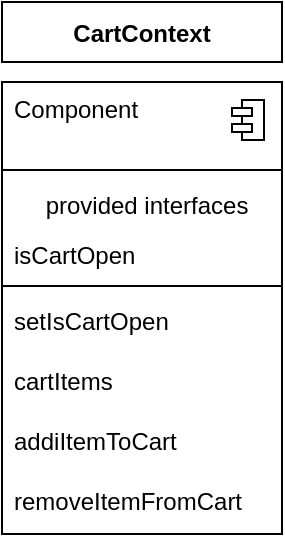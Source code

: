 <mxfile>
    <diagram id="-blMQUfOScZWxX7mcpmo" name="Page-1">
        <mxGraphModel dx="291" dy="430" grid="1" gridSize="10" guides="1" tooltips="1" connect="1" arrows="1" fold="1" page="1" pageScale="1" pageWidth="850" pageHeight="1100" math="0" shadow="0">
            <root>
                <mxCell id="0"/>
                <mxCell id="1" parent="0"/>
                <mxCell id="2" value="" style="fontStyle=1;align=center;verticalAlign=top;childLayout=stackLayout;horizontal=1;horizontalStack=0;resizeParent=1;resizeParentMax=0;resizeLast=0;marginBottom=0;" vertex="1" parent="1">
                    <mxGeometry x="160" y="120" width="140" height="226" as="geometry"/>
                </mxCell>
                <mxCell id="3" value="Component" style="html=1;align=left;spacingLeft=4;verticalAlign=top;strokeColor=none;fillColor=none;" vertex="1" parent="2">
                    <mxGeometry width="140" height="40" as="geometry"/>
                </mxCell>
                <mxCell id="4" value="" style="shape=module;jettyWidth=10;jettyHeight=4;" vertex="1" parent="3">
                    <mxGeometry x="1" width="16" height="20" relative="1" as="geometry">
                        <mxPoint x="-25" y="9" as="offset"/>
                    </mxGeometry>
                </mxCell>
                <mxCell id="5" value="" style="line;strokeWidth=1;fillColor=none;align=left;verticalAlign=middle;spacingTop=-1;spacingLeft=3;spacingRight=3;rotatable=0;labelPosition=right;points=[];portConstraint=eastwest;" vertex="1" parent="2">
                    <mxGeometry y="40" width="140" height="8" as="geometry"/>
                </mxCell>
                <mxCell id="6" value="provided interfaces" style="html=1;align=center;spacingLeft=4;verticalAlign=top;strokeColor=none;fillColor=none;" vertex="1" parent="2">
                    <mxGeometry y="48" width="140" height="25" as="geometry"/>
                </mxCell>
                <mxCell id="7" value="isCartOpen" style="html=1;align=left;spacingLeft=4;verticalAlign=top;strokeColor=none;fillColor=none;" vertex="1" parent="2">
                    <mxGeometry y="73" width="140" height="25" as="geometry"/>
                </mxCell>
                <mxCell id="8" value="" style="line;strokeWidth=1;fillColor=none;align=left;verticalAlign=middle;spacingTop=-1;spacingLeft=3;spacingRight=3;rotatable=0;labelPosition=right;points=[];portConstraint=eastwest;" vertex="1" parent="2">
                    <mxGeometry y="98" width="140" height="8" as="geometry"/>
                </mxCell>
                <mxCell id="10" value="setIsCartOpen" style="html=1;align=left;spacingLeft=4;verticalAlign=top;strokeColor=none;fillColor=none;" vertex="1" parent="2">
                    <mxGeometry y="106" width="140" height="30" as="geometry"/>
                </mxCell>
                <mxCell id="12" value="cartItems" style="html=1;align=left;spacingLeft=4;verticalAlign=top;strokeColor=none;fillColor=none;" vertex="1" parent="2">
                    <mxGeometry y="136" width="140" height="30" as="geometry"/>
                </mxCell>
                <mxCell id="13" value="addiItemToCart" style="html=1;align=left;spacingLeft=4;verticalAlign=top;strokeColor=none;fillColor=none;" vertex="1" parent="2">
                    <mxGeometry y="166" width="140" height="30" as="geometry"/>
                </mxCell>
                <mxCell id="14" value="removeItemFromCart&lt;br&gt;" style="html=1;align=left;spacingLeft=4;verticalAlign=top;strokeColor=none;fillColor=none;" vertex="1" parent="2">
                    <mxGeometry y="196" width="140" height="30" as="geometry"/>
                </mxCell>
                <mxCell id="11" value="CartContext" style="fontStyle=1;" vertex="1" parent="1">
                    <mxGeometry x="160" y="80" width="140" height="30" as="geometry"/>
                </mxCell>
            </root>
        </mxGraphModel>
    </diagram>
</mxfile>